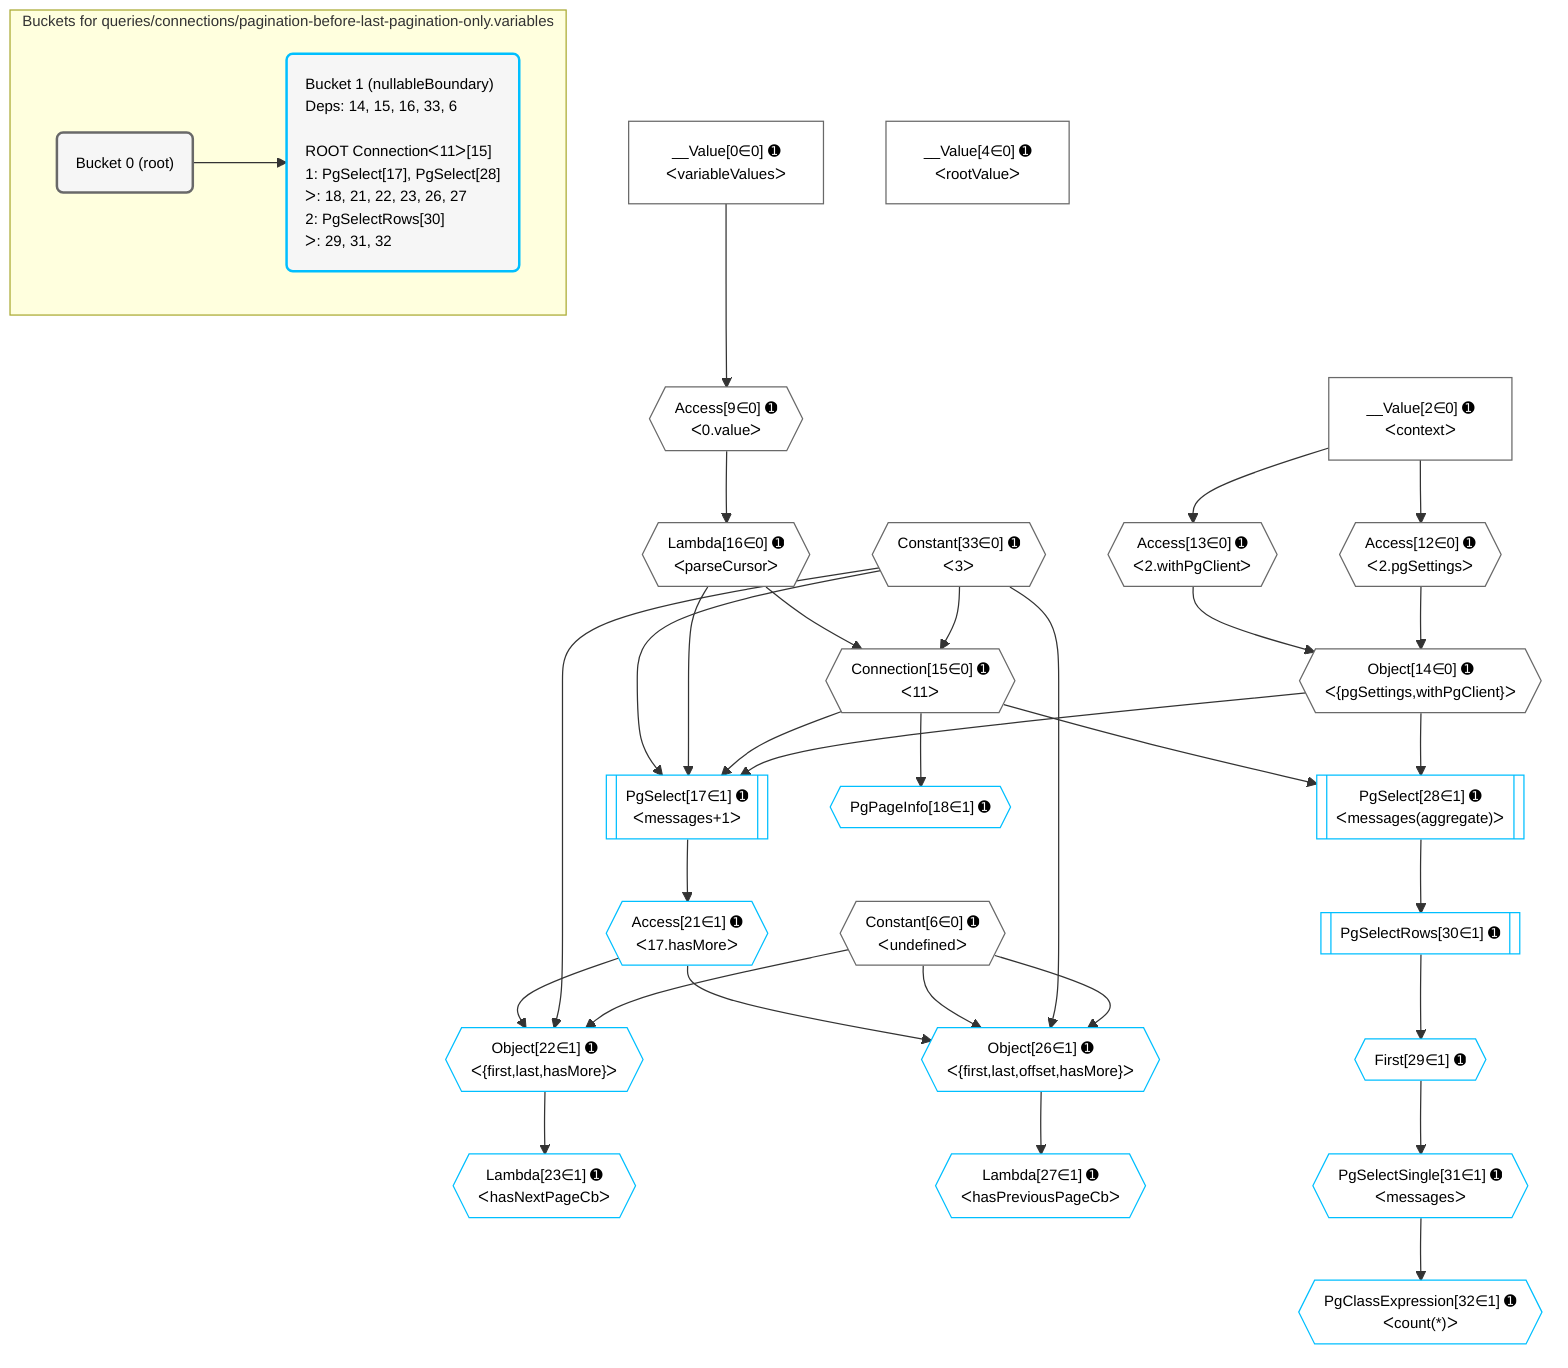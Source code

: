 %%{init: {'themeVariables': { 'fontSize': '12px'}}}%%
graph TD
    classDef path fill:#eee,stroke:#000,color:#000
    classDef plan fill:#fff,stroke-width:1px,color:#000
    classDef itemplan fill:#fff,stroke-width:2px,color:#000
    classDef unbatchedplan fill:#dff,stroke-width:1px,color:#000
    classDef sideeffectplan fill:#fcc,stroke-width:2px,color:#000
    classDef bucket fill:#f6f6f6,color:#000,stroke-width:2px,text-align:left


    %% plan dependencies
    Object14{{"Object[14∈0] ➊<br />ᐸ{pgSettings,withPgClient}ᐳ"}}:::plan
    Access12{{"Access[12∈0] ➊<br />ᐸ2.pgSettingsᐳ"}}:::plan
    Access13{{"Access[13∈0] ➊<br />ᐸ2.withPgClientᐳ"}}:::plan
    Access12 & Access13 --> Object14
    Connection15{{"Connection[15∈0] ➊<br />ᐸ11ᐳ"}}:::plan
    Constant33{{"Constant[33∈0] ➊<br />ᐸ3ᐳ"}}:::plan
    Lambda16{{"Lambda[16∈0] ➊<br />ᐸparseCursorᐳ"}}:::plan
    Constant33 & Lambda16 --> Connection15
    Access9{{"Access[9∈0] ➊<br />ᐸ0.valueᐳ"}}:::plan
    __Value0["__Value[0∈0] ➊<br />ᐸvariableValuesᐳ"]:::plan
    __Value0 --> Access9
    __Value2["__Value[2∈0] ➊<br />ᐸcontextᐳ"]:::plan
    __Value2 --> Access12
    __Value2 --> Access13
    Access9 --> Lambda16
    __Value4["__Value[4∈0] ➊<br />ᐸrootValueᐳ"]:::plan
    Constant6{{"Constant[6∈0] ➊<br />ᐸundefinedᐳ"}}:::plan
    PgSelect17[["PgSelect[17∈1] ➊<br />ᐸmessages+1ᐳ"]]:::plan
    Object14 & Connection15 & Lambda16 & Constant33 --> PgSelect17
    Object26{{"Object[26∈1] ➊<br />ᐸ{first,last,offset,hasMore}ᐳ"}}:::plan
    Access21{{"Access[21∈1] ➊<br />ᐸ17.hasMoreᐳ"}}:::plan
    Constant6 & Constant33 & Constant6 & Access21 --> Object26
    Object22{{"Object[22∈1] ➊<br />ᐸ{first,last,hasMore}ᐳ"}}:::plan
    Constant6 & Constant33 & Access21 --> Object22
    PgSelect28[["PgSelect[28∈1] ➊<br />ᐸmessages(aggregate)ᐳ"]]:::plan
    Object14 & Connection15 --> PgSelect28
    PgPageInfo18{{"PgPageInfo[18∈1] ➊"}}:::plan
    Connection15 --> PgPageInfo18
    PgSelect17 --> Access21
    Lambda23{{"Lambda[23∈1] ➊<br />ᐸhasNextPageCbᐳ"}}:::plan
    Object22 --> Lambda23
    Lambda27{{"Lambda[27∈1] ➊<br />ᐸhasPreviousPageCbᐳ"}}:::plan
    Object26 --> Lambda27
    First29{{"First[29∈1] ➊"}}:::plan
    PgSelectRows30[["PgSelectRows[30∈1] ➊"]]:::plan
    PgSelectRows30 --> First29
    PgSelect28 --> PgSelectRows30
    PgSelectSingle31{{"PgSelectSingle[31∈1] ➊<br />ᐸmessagesᐳ"}}:::plan
    First29 --> PgSelectSingle31
    PgClassExpression32{{"PgClassExpression[32∈1] ➊<br />ᐸcount(*)ᐳ"}}:::plan
    PgSelectSingle31 --> PgClassExpression32

    %% define steps

    subgraph "Buckets for queries/connections/pagination-before-last-pagination-only.variables"
    Bucket0("Bucket 0 (root)"):::bucket
    classDef bucket0 stroke:#696969
    class Bucket0,__Value0,__Value2,__Value4,Constant6,Access9,Access12,Access13,Object14,Connection15,Lambda16,Constant33 bucket0
    Bucket1("Bucket 1 (nullableBoundary)<br />Deps: 14, 15, 16, 33, 6<br /><br />ROOT Connectionᐸ11ᐳ[15]<br />1: PgSelect[17], PgSelect[28]<br />ᐳ: 18, 21, 22, 23, 26, 27<br />2: PgSelectRows[30]<br />ᐳ: 29, 31, 32"):::bucket
    classDef bucket1 stroke:#00bfff
    class Bucket1,PgSelect17,PgPageInfo18,Access21,Object22,Lambda23,Object26,Lambda27,PgSelect28,First29,PgSelectRows30,PgSelectSingle31,PgClassExpression32 bucket1
    Bucket0 --> Bucket1
    end